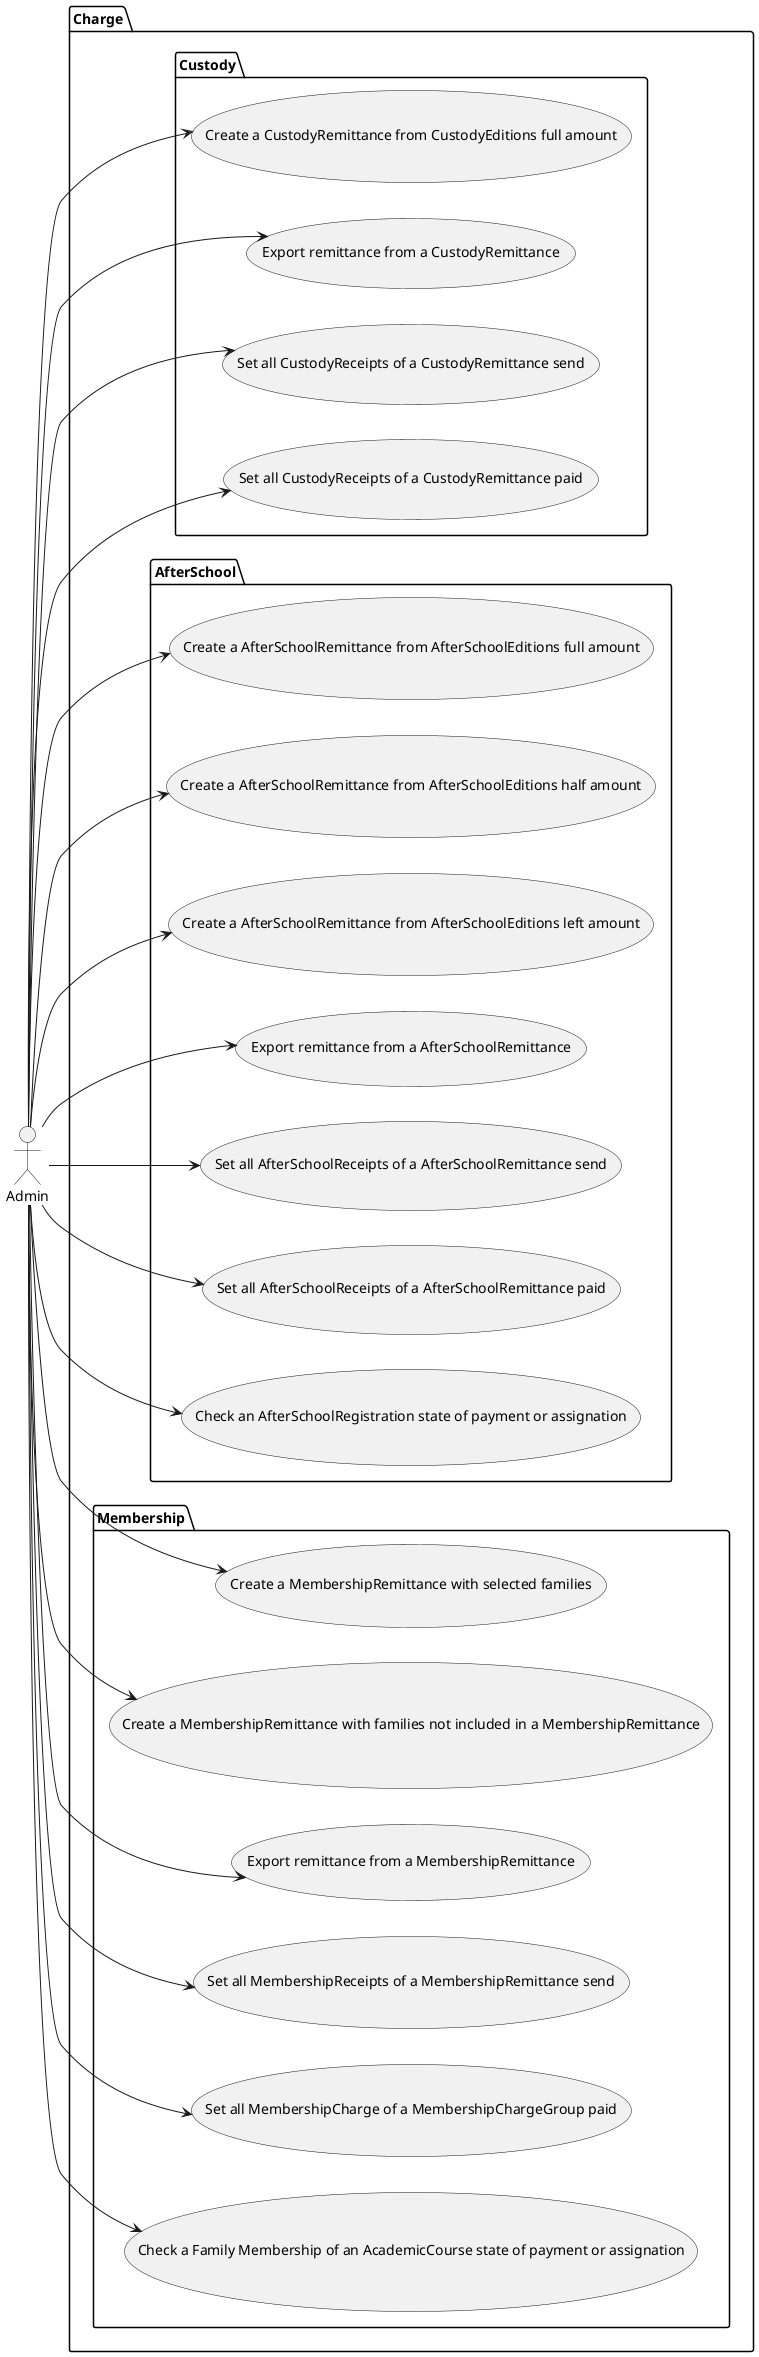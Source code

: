 @startuml
left to right direction
actor Admin
package Charge {
    package Custody{
      Admin --> (Create a CustodyRemittance from CustodyEditions full amount)
      Admin --> (Export remittance from a CustodyRemittance)
      Admin --> (Set all CustodyReceipts of a CustodyRemittance send)
      Admin --> (Set all CustodyReceipts of a CustodyRemittance paid)
    }
    package AfterSchool{
      Admin --> (Create a AfterSchoolRemittance from AfterSchoolEditions full amount)
      Admin --> (Create a AfterSchoolRemittance from AfterSchoolEditions half amount)
      Admin --> (Create a AfterSchoolRemittance from AfterSchoolEditions left amount)
      Admin --> (Export remittance from a AfterSchoolRemittance)
      Admin --> (Set all AfterSchoolReceipts of a AfterSchoolRemittance send)
      Admin --> (Set all AfterSchoolReceipts of a AfterSchoolRemittance paid)
      Admin --> (Check an AfterSchoolRegistration state of payment or assignation)
    }
    package Membership{
      Admin --> (Create a MembershipRemittance with selected families)
      Admin --> (Create a MembershipRemittance with families not included in a MembershipRemittance)
      Admin --> (Export remittance from a MembershipRemittance)
      Admin --> (Set all MembershipReceipts of a MembershipRemittance send)
      Admin --> (Set all MembershipCharge of a MembershipChargeGroup paid)
      Admin --> (Check a Family Membership of an AcademicCourse state of payment or assignation)
    }
}
@enduml
